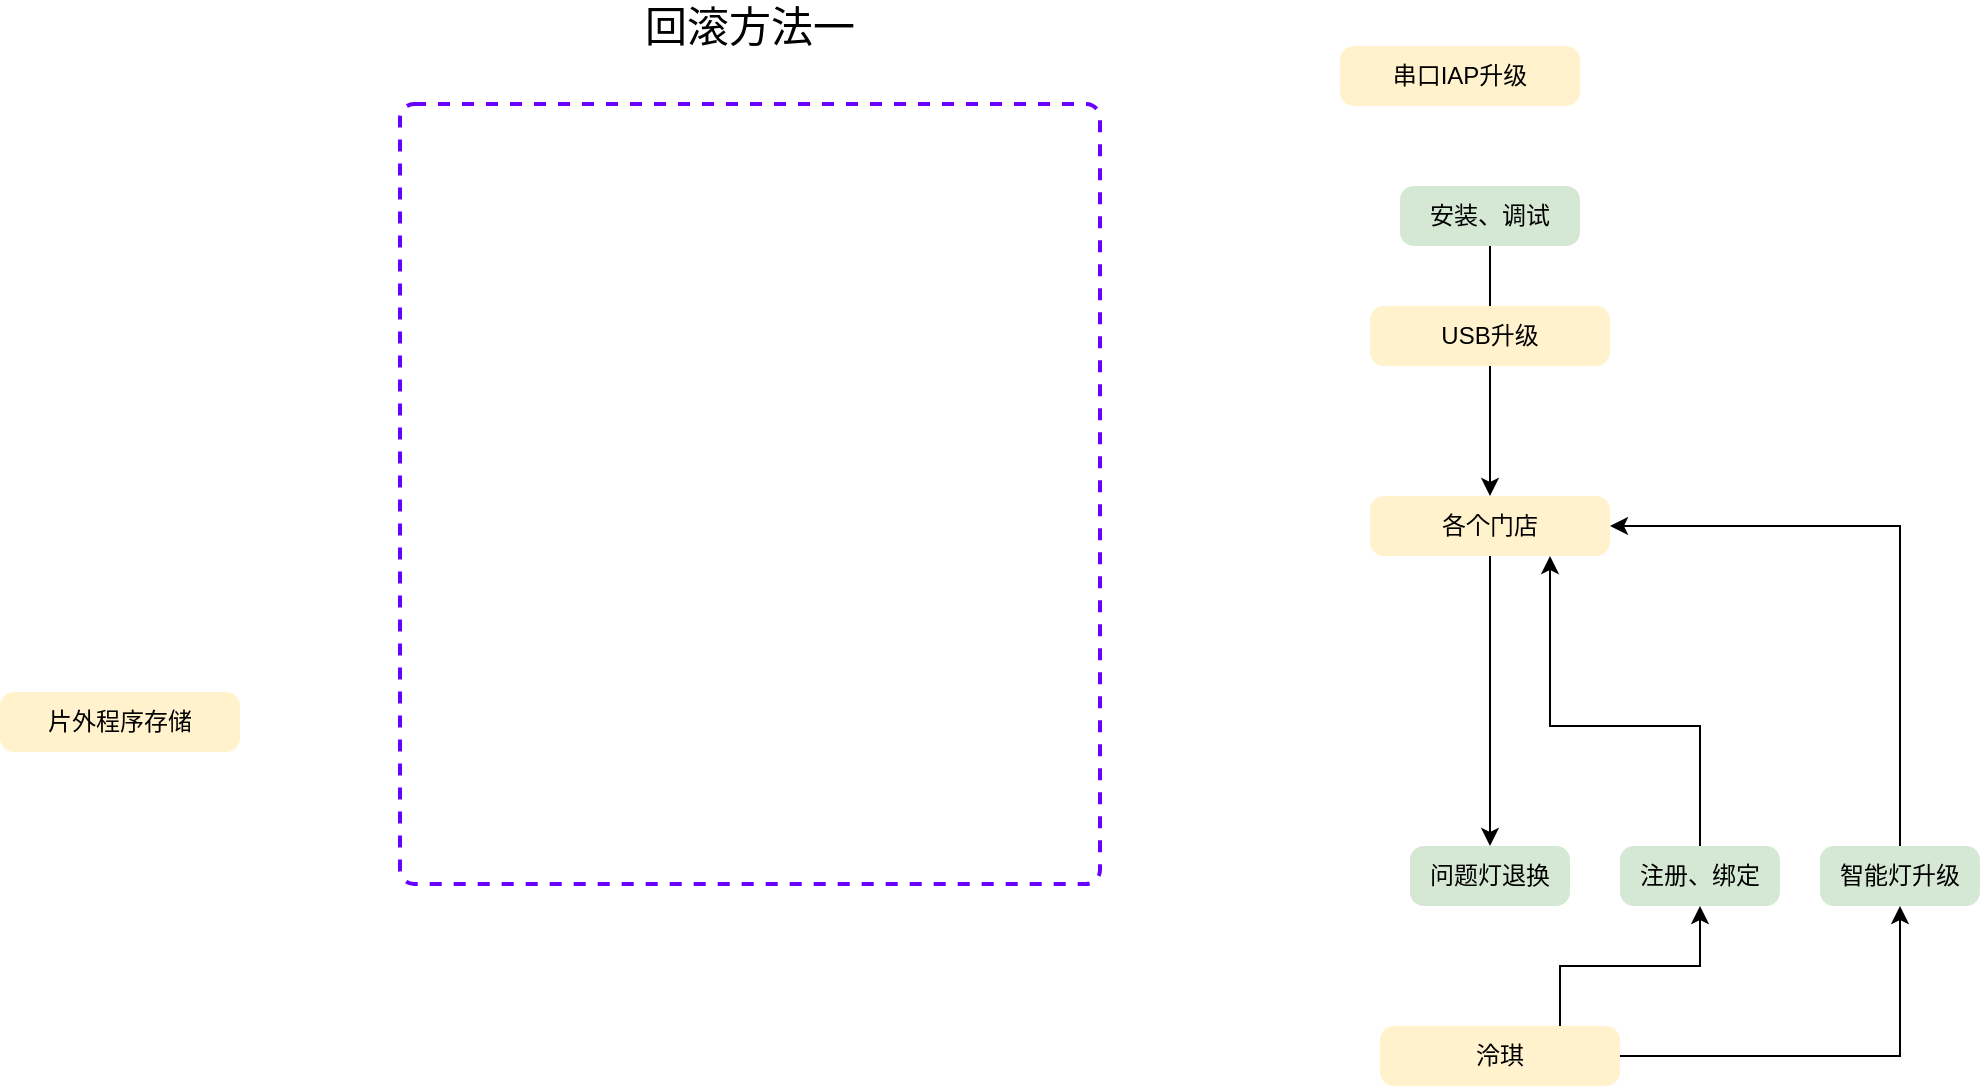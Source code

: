 <mxfile version="11.3.1" type="github" pages="1"><diagram id="hoP0Y5qrXKGFanmfK_o8" name="第 1 页"><mxGraphModel dx="738" dy="417" grid="1" gridSize="10" guides="1" tooltips="1" connect="1" arrows="1" fold="1" page="1" pageScale="1" pageWidth="1169" pageHeight="827" math="0" shadow="0"><root><mxCell id="0"/><mxCell id="1" parent="0"/><mxCell id="7FgaX-dax7C4xOpktvwq-1" style="edgeStyle=orthogonalEdgeStyle;rounded=0;html=1;exitX=0.5;exitY=1;entryX=0.5;entryY=0;jettySize=auto;orthogonalLoop=1;fontSize=9;" edge="1" parent="1" source="7FgaX-dax7C4xOpktvwq-2" target="7FgaX-dax7C4xOpktvwq-3"><mxGeometry relative="1" as="geometry"/></mxCell><mxCell id="7FgaX-dax7C4xOpktvwq-2" value="各个门店" style="rounded=1;whiteSpace=wrap;html=1;absoluteArcSize=1;arcSize=14;strokeWidth=2;fillColor=#fff2cc;strokeColor=none;" vertex="1" parent="1"><mxGeometry x="725.0" y="315" width="120" height="30" as="geometry"/></mxCell><mxCell id="7FgaX-dax7C4xOpktvwq-3" value="问题灯退换" style="rounded=1;whiteSpace=wrap;html=1;absoluteArcSize=1;arcSize=14;strokeWidth=2;fillColor=#d5e8d4;strokeColor=none;" vertex="1" parent="1"><mxGeometry x="745" y="490" width="80" height="30" as="geometry"/></mxCell><mxCell id="7FgaX-dax7C4xOpktvwq-4" style="edgeStyle=orthogonalEdgeStyle;rounded=0;html=1;exitX=0.5;exitY=1;entryX=0.5;entryY=0;jettySize=auto;orthogonalLoop=1;fontSize=9;" edge="1" parent="1" source="7FgaX-dax7C4xOpktvwq-5" target="7FgaX-dax7C4xOpktvwq-2"><mxGeometry relative="1" as="geometry"/></mxCell><mxCell id="7FgaX-dax7C4xOpktvwq-5" value="安装、调试" style="rounded=1;whiteSpace=wrap;html=1;absoluteArcSize=1;arcSize=14;strokeWidth=2;fillColor=#d5e8d4;strokeColor=none;" vertex="1" parent="1"><mxGeometry x="740" y="160" width="90" height="30" as="geometry"/></mxCell><mxCell id="7FgaX-dax7C4xOpktvwq-6" style="edgeStyle=orthogonalEdgeStyle;rounded=0;html=1;exitX=1;exitY=0.5;entryX=0.5;entryY=1;jettySize=auto;orthogonalLoop=1;fontSize=9;" edge="1" parent="1" source="7FgaX-dax7C4xOpktvwq-8" target="7FgaX-dax7C4xOpktvwq-12"><mxGeometry relative="1" as="geometry"/></mxCell><mxCell id="7FgaX-dax7C4xOpktvwq-7" style="edgeStyle=orthogonalEdgeStyle;rounded=0;html=1;exitX=0.75;exitY=0;jettySize=auto;orthogonalLoop=1;fontSize=9;" edge="1" parent="1" source="7FgaX-dax7C4xOpktvwq-8" target="7FgaX-dax7C4xOpktvwq-10"><mxGeometry relative="1" as="geometry"/></mxCell><mxCell id="7FgaX-dax7C4xOpktvwq-8" value="泠琪" style="rounded=1;whiteSpace=wrap;html=1;absoluteArcSize=1;arcSize=14;strokeWidth=2;fillColor=#fff2cc;strokeColor=none;" vertex="1" parent="1"><mxGeometry x="730" y="580" width="120" height="30" as="geometry"/></mxCell><mxCell id="7FgaX-dax7C4xOpktvwq-9" style="edgeStyle=orthogonalEdgeStyle;rounded=0;html=1;exitX=0.5;exitY=0;entryX=0.75;entryY=1;jettySize=auto;orthogonalLoop=1;fontSize=9;" edge="1" parent="1" source="7FgaX-dax7C4xOpktvwq-10" target="7FgaX-dax7C4xOpktvwq-2"><mxGeometry relative="1" as="geometry"><Array as="points"><mxPoint x="890" y="430"/><mxPoint x="815" y="430"/></Array></mxGeometry></mxCell><mxCell id="7FgaX-dax7C4xOpktvwq-10" value="注册、绑定" style="rounded=1;whiteSpace=wrap;html=1;absoluteArcSize=1;arcSize=14;strokeWidth=2;fillColor=#d5e8d4;strokeColor=none;" vertex="1" parent="1"><mxGeometry x="850" y="490" width="80" height="30" as="geometry"/></mxCell><mxCell id="7FgaX-dax7C4xOpktvwq-11" style="edgeStyle=orthogonalEdgeStyle;rounded=0;html=1;exitX=0.5;exitY=0;entryX=1;entryY=0.5;jettySize=auto;orthogonalLoop=1;fontSize=9;" edge="1" parent="1" source="7FgaX-dax7C4xOpktvwq-12" target="7FgaX-dax7C4xOpktvwq-2"><mxGeometry relative="1" as="geometry"/></mxCell><mxCell id="7FgaX-dax7C4xOpktvwq-12" value="智能灯升级" style="rounded=1;whiteSpace=wrap;html=1;absoluteArcSize=1;arcSize=14;strokeWidth=2;fillColor=#d5e8d4;strokeColor=none;" vertex="1" parent="1"><mxGeometry x="950" y="490" width="80" height="30" as="geometry"/></mxCell><mxCell id="7FgaX-dax7C4xOpktvwq-13" value="" style="rounded=1;whiteSpace=wrap;html=1;absoluteArcSize=1;arcSize=14;strokeWidth=2;fontSize=9;dashed=1;fillColor=none;strokeColor=#6a00ff;fontColor=#ffffff;" vertex="1" parent="1"><mxGeometry x="240" y="119" width="350" height="390" as="geometry"/></mxCell><mxCell id="7FgaX-dax7C4xOpktvwq-14" value="&lt;font style=&quot;font-size: 21px&quot;&gt;回滚方法一&lt;/font&gt;" style="text;html=1;strokeColor=none;fillColor=none;align=center;verticalAlign=middle;whiteSpace=wrap;rounded=0;dashed=1;fontSize=9;" vertex="1" parent="1"><mxGeometry x="335" y="70" width="160" height="20" as="geometry"/></mxCell><mxCell id="7FgaX-dax7C4xOpktvwq-15" value="USB升级" style="rounded=1;whiteSpace=wrap;html=1;absoluteArcSize=1;arcSize=14;strokeWidth=2;fillColor=#fff2cc;strokeColor=none;" vertex="1" parent="1"><mxGeometry x="725.0" y="220" width="120" height="30" as="geometry"/></mxCell><mxCell id="7FgaX-dax7C4xOpktvwq-16" value="串口IAP升级" style="rounded=1;whiteSpace=wrap;html=1;absoluteArcSize=1;arcSize=14;strokeWidth=2;fillColor=#fff2cc;strokeColor=none;" vertex="1" parent="1"><mxGeometry x="710.0" y="90" width="120" height="30" as="geometry"/></mxCell><mxCell id="7FgaX-dax7C4xOpktvwq-17" value="片外程序存储" style="rounded=1;whiteSpace=wrap;html=1;absoluteArcSize=1;arcSize=14;strokeWidth=2;fillColor=#fff2cc;strokeColor=none;" vertex="1" parent="1"><mxGeometry x="40.0" y="413" width="120" height="30" as="geometry"/></mxCell></root></mxGraphModel></diagram></mxfile>